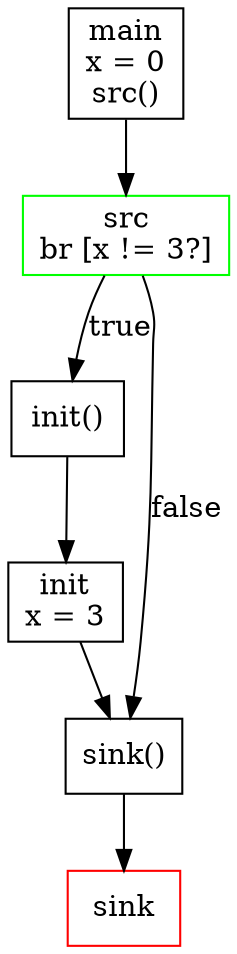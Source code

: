 digraph G {

  node [shape = rectangle];
  main->src
  src->initheader[label="true"]
  initheader->init
  src->footer[label="false"]
  init->footer
  footer->sink
  
  initheader[label="init()"]
  footer[label = "sink()"]
  main[label="main\nx = 0\nsrc()\n"]
  src[color="green",label="src\nbr [x != 3?]"]
  init[label="init\nx = 3"]
  sink[color="red",label="sink\n"]
}